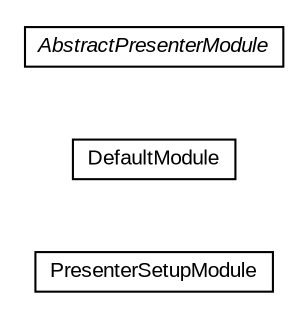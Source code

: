 #!/usr/local/bin/dot
#
# Class diagram 
# Generated by UMLGraph version R5_6-24-gf6e263 (http://www.umlgraph.org/)
#

digraph G {
	edge [fontname="arial",fontsize=10,labelfontname="arial",labelfontsize=10];
	node [fontname="arial",fontsize=10,shape=plaintext];
	nodesep=0.25;
	ranksep=0.5;
	rankdir=LR;
	// com.gwtplatform.mvp.client.gin.PresenterSetupModule
	c17770 [label=<<table title="com.gwtplatform.mvp.client.gin.PresenterSetupModule" border="0" cellborder="1" cellspacing="0" cellpadding="2" port="p" href="./PresenterSetupModule.html">
		<tr><td><table border="0" cellspacing="0" cellpadding="1">
<tr><td align="center" balign="center"> PresenterSetupModule </td></tr>
		</table></td></tr>
		</table>>, URL="./PresenterSetupModule.html", fontname="arial", fontcolor="black", fontsize=10.0];
	// com.gwtplatform.mvp.client.gin.DefaultModule
	c17771 [label=<<table title="com.gwtplatform.mvp.client.gin.DefaultModule" border="0" cellborder="1" cellspacing="0" cellpadding="2" port="p" href="./DefaultModule.html">
		<tr><td><table border="0" cellspacing="0" cellpadding="1">
<tr><td align="center" balign="center"> DefaultModule </td></tr>
		</table></td></tr>
		</table>>, URL="./DefaultModule.html", fontname="arial", fontcolor="black", fontsize=10.0];
	// com.gwtplatform.mvp.client.gin.AbstractPresenterModule
	c17772 [label=<<table title="com.gwtplatform.mvp.client.gin.AbstractPresenterModule" border="0" cellborder="1" cellspacing="0" cellpadding="2" port="p" href="./AbstractPresenterModule.html">
		<tr><td><table border="0" cellspacing="0" cellpadding="1">
<tr><td align="center" balign="center"><font face="arial italic"> AbstractPresenterModule </font></td></tr>
		</table></td></tr>
		</table>>, URL="./AbstractPresenterModule.html", fontname="arial", fontcolor="black", fontsize=10.0];
}

